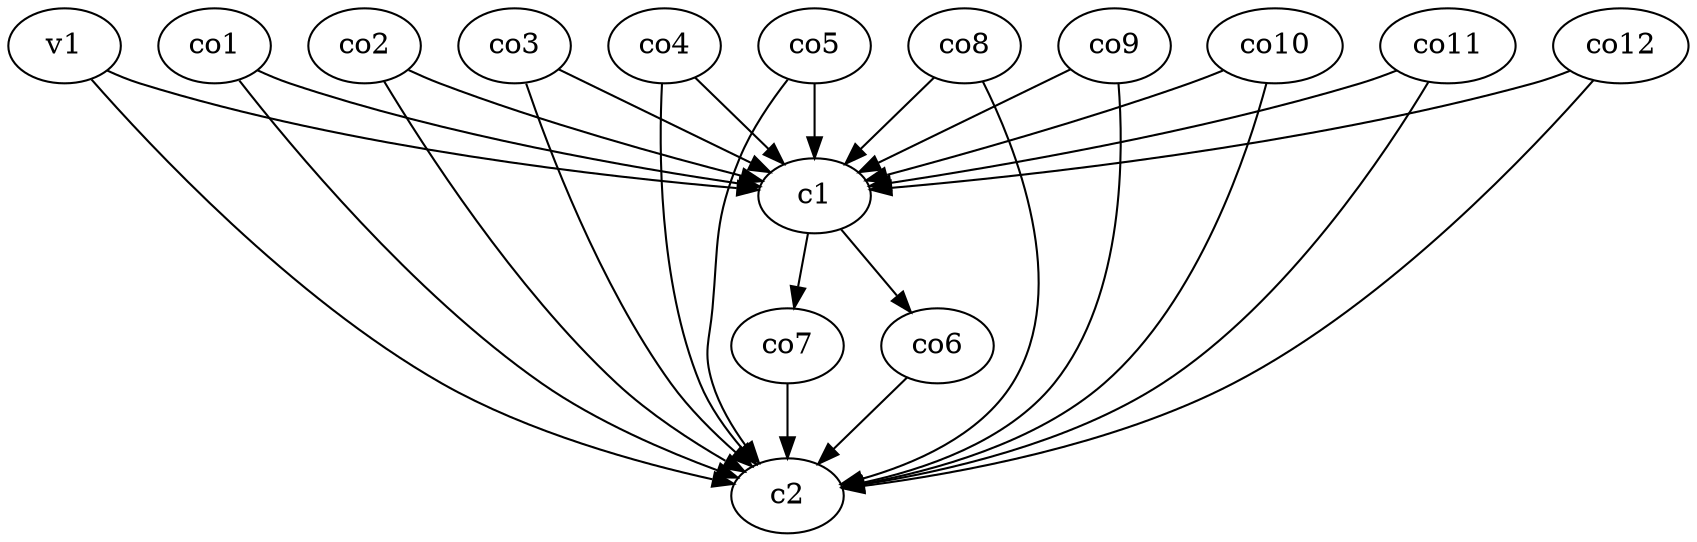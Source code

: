 strict digraph  {
c1;
c2;
v1;
co1;
co2;
co3;
co4;
co5;
co6;
co7;
co8;
co9;
co10;
co11;
co12;
c1 -> co7  [weight=1];
c1 -> co6  [weight=1];
v1 -> c2  [weight=1];
v1 -> c1  [weight=1];
co1 -> c1  [weight=1];
co1 -> c2  [weight=1];
co2 -> c2  [weight=1];
co2 -> c1  [weight=1];
co3 -> c2  [weight=1];
co3 -> c1  [weight=1];
co4 -> c2  [weight=1];
co4 -> c1  [weight=1];
co5 -> c2  [weight=1];
co5 -> c1  [weight=1];
co6 -> c2  [weight=1];
co7 -> c2  [weight=1];
co8 -> c2  [weight=1];
co8 -> c1  [weight=1];
co9 -> c2  [weight=1];
co9 -> c1  [weight=1];
co10 -> c1  [weight=1];
co10 -> c2  [weight=1];
co11 -> c1  [weight=1];
co11 -> c2  [weight=1];
co12 -> c2  [weight=1];
co12 -> c1  [weight=1];
}
